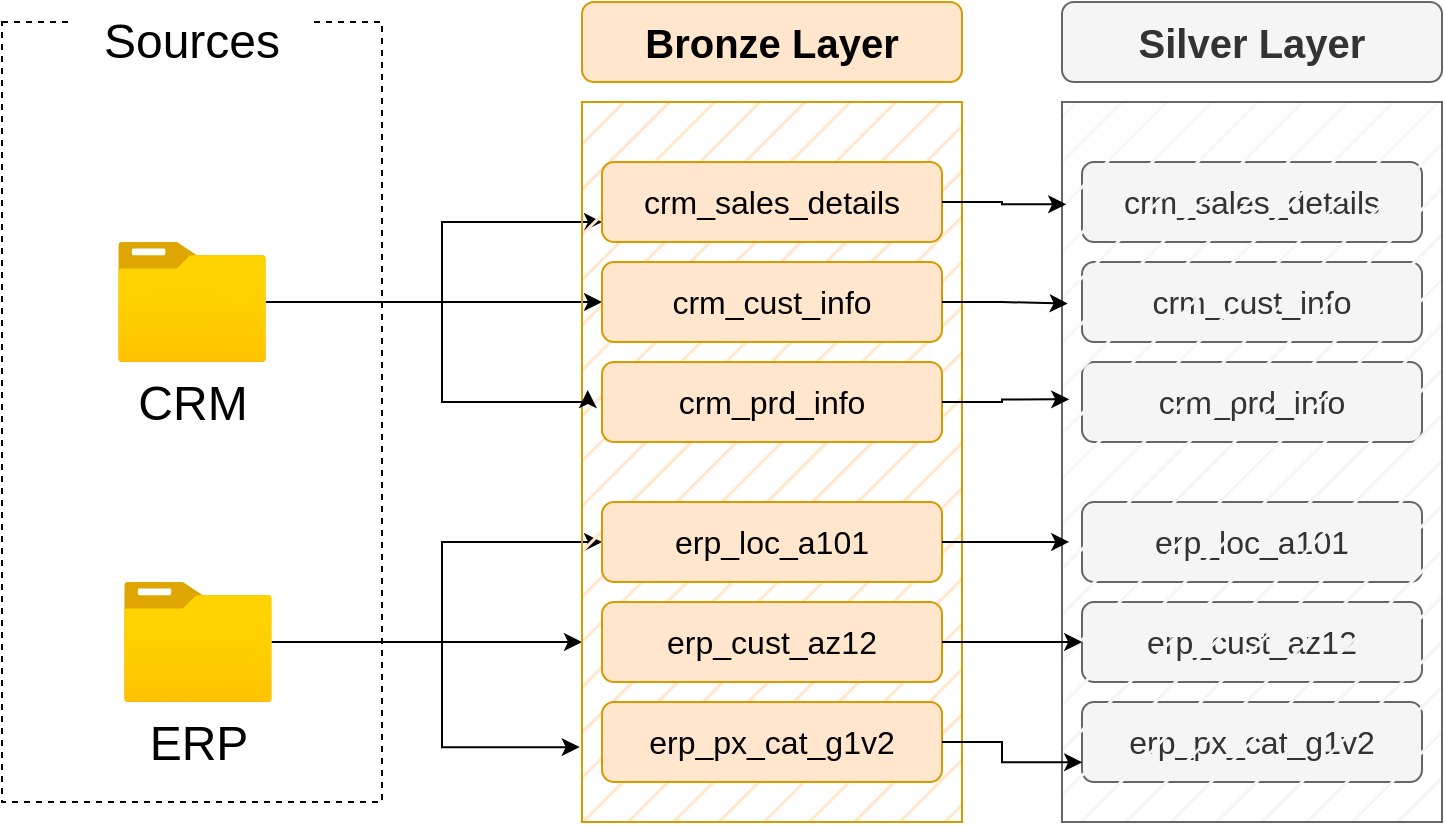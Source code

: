 <mxfile version="28.2.3">
  <diagram name="Page-1" id="GlQHMHKZQbSNpfvf66mj">
    <mxGraphModel dx="1042" dy="535" grid="1" gridSize="10" guides="1" tooltips="1" connect="1" arrows="1" fold="1" page="1" pageScale="1" pageWidth="827" pageHeight="1169" math="0" shadow="0">
      <root>
        <mxCell id="0" />
        <mxCell id="1" parent="0" />
        <mxCell id="z1C9xNttWJipa0ZgBpVq-1" value="" style="rounded=0;whiteSpace=wrap;html=1;fillColor=none;dashed=1;" parent="1" vertex="1">
          <mxGeometry x="50" y="90" width="190" height="390" as="geometry" />
        </mxCell>
        <mxCell id="z1C9xNttWJipa0ZgBpVq-2" value="Sources" style="rounded=1;whiteSpace=wrap;html=1;fontSize=24;strokeColor=none;" parent="1" vertex="1">
          <mxGeometry x="85" y="80" width="120" height="40" as="geometry" />
        </mxCell>
        <mxCell id="z1C9xNttWJipa0ZgBpVq-14" style="edgeStyle=orthogonalEdgeStyle;rounded=0;orthogonalLoop=1;jettySize=auto;html=1;" parent="1" source="z1C9xNttWJipa0ZgBpVq-3" target="z1C9xNttWJipa0ZgBpVq-10" edge="1">
          <mxGeometry relative="1" as="geometry" />
        </mxCell>
        <mxCell id="z1C9xNttWJipa0ZgBpVq-15" style="edgeStyle=orthogonalEdgeStyle;rounded=0;orthogonalLoop=1;jettySize=auto;html=1;entryX=0;entryY=0.75;entryDx=0;entryDy=0;" parent="1" source="z1C9xNttWJipa0ZgBpVq-3" target="z1C9xNttWJipa0ZgBpVq-8" edge="1">
          <mxGeometry relative="1" as="geometry">
            <Array as="points">
              <mxPoint x="270" y="230" />
              <mxPoint x="270" y="190" />
            </Array>
          </mxGeometry>
        </mxCell>
        <mxCell id="z1C9xNttWJipa0ZgBpVq-3" value="CRM" style="image;aspect=fixed;html=1;points=[];align=center;fontSize=24;image=img/lib/azure2/general/Folder_Blank.svg;" parent="1" vertex="1">
          <mxGeometry x="108.04" y="200" width="73.93" height="60" as="geometry" />
        </mxCell>
        <mxCell id="z1C9xNttWJipa0ZgBpVq-17" style="edgeStyle=orthogonalEdgeStyle;rounded=0;orthogonalLoop=1;jettySize=auto;html=1;entryX=0;entryY=0.75;entryDx=0;entryDy=0;" parent="1" source="z1C9xNttWJipa0ZgBpVq-4" target="z1C9xNttWJipa0ZgBpVq-5" edge="1">
          <mxGeometry relative="1" as="geometry" />
        </mxCell>
        <mxCell id="z1C9xNttWJipa0ZgBpVq-18" style="edgeStyle=orthogonalEdgeStyle;rounded=0;orthogonalLoop=1;jettySize=auto;html=1;entryX=0;entryY=0.5;entryDx=0;entryDy=0;" parent="1" source="z1C9xNttWJipa0ZgBpVq-4" target="z1C9xNttWJipa0ZgBpVq-11" edge="1">
          <mxGeometry relative="1" as="geometry">
            <Array as="points">
              <mxPoint x="270" y="400" />
              <mxPoint x="270" y="350" />
            </Array>
          </mxGeometry>
        </mxCell>
        <mxCell id="z1C9xNttWJipa0ZgBpVq-4" value="ERP" style="image;aspect=fixed;html=1;points=[];align=center;fontSize=24;image=img/lib/azure2/general/Folder_Blank.svg;" parent="1" vertex="1">
          <mxGeometry x="111" y="370" width="73.93" height="60" as="geometry" />
        </mxCell>
        <mxCell id="z1C9xNttWJipa0ZgBpVq-5" value="" style="rounded=0;whiteSpace=wrap;html=1;fillColor=#ffe6cc;strokeColor=#d79b00;fillStyle=hatch;" parent="1" vertex="1">
          <mxGeometry x="340" y="130" width="190" height="360" as="geometry" />
        </mxCell>
        <mxCell id="z1C9xNttWJipa0ZgBpVq-7" value="&lt;font style=&quot;font-size: 20px;&quot;&gt;Bronze Layer&lt;/font&gt;" style="rounded=1;whiteSpace=wrap;html=1;fillColor=#ffe6cc;strokeColor=#d79b00;gradientColor=none;fontStyle=1" parent="1" vertex="1">
          <mxGeometry x="340" y="80" width="190" height="40" as="geometry" />
        </mxCell>
        <mxCell id="z1C9xNttWJipa0ZgBpVq-8" value="&lt;font style=&quot;font-size: 16px;&quot;&gt;crm_sales_details&lt;/font&gt;" style="rounded=1;whiteSpace=wrap;html=1;fillColor=#ffe6cc;strokeColor=#d79b00;fontStyle=0" parent="1" vertex="1">
          <mxGeometry x="350" y="160" width="170" height="40" as="geometry" />
        </mxCell>
        <mxCell id="z1C9xNttWJipa0ZgBpVq-9" value="&lt;font style=&quot;font-size: 16px;&quot;&gt;crm_prd_info&lt;/font&gt;" style="rounded=1;whiteSpace=wrap;html=1;fillColor=#ffe6cc;strokeColor=#d79b00;fontStyle=0" parent="1" vertex="1">
          <mxGeometry x="350" y="260" width="170" height="40" as="geometry" />
        </mxCell>
        <mxCell id="z1C9xNttWJipa0ZgBpVq-10" value="&lt;font style=&quot;font-size: 16px;&quot;&gt;crm_cust_info&lt;/font&gt;" style="rounded=1;whiteSpace=wrap;html=1;fillColor=#ffe6cc;strokeColor=#d79b00;fontStyle=0" parent="1" vertex="1">
          <mxGeometry x="350" y="210" width="170" height="40" as="geometry" />
        </mxCell>
        <mxCell id="z1C9xNttWJipa0ZgBpVq-11" value="&lt;font style=&quot;font-size: 16px;&quot;&gt;erp_loc_a101&lt;/font&gt;" style="rounded=1;whiteSpace=wrap;html=1;fillColor=#ffe6cc;strokeColor=#d79b00;fontStyle=0" parent="1" vertex="1">
          <mxGeometry x="350" y="330" width="170" height="40" as="geometry" />
        </mxCell>
        <mxCell id="z1C9xNttWJipa0ZgBpVq-12" value="&lt;font style=&quot;font-size: 16px;&quot;&gt;erp_px_cat_g1v2&lt;/font&gt;" style="rounded=1;whiteSpace=wrap;html=1;fillColor=#ffe6cc;strokeColor=#d79b00;fontStyle=0" parent="1" vertex="1">
          <mxGeometry x="350" y="430" width="170" height="40" as="geometry" />
        </mxCell>
        <mxCell id="z1C9xNttWJipa0ZgBpVq-13" value="&lt;font style=&quot;font-size: 16px;&quot;&gt;erp_cust_az12&lt;/font&gt;" style="rounded=1;whiteSpace=wrap;html=1;fillColor=#ffe6cc;strokeColor=#d79b00;fontStyle=0" parent="1" vertex="1">
          <mxGeometry x="350" y="380" width="170" height="40" as="geometry" />
        </mxCell>
        <mxCell id="z1C9xNttWJipa0ZgBpVq-16" style="edgeStyle=orthogonalEdgeStyle;rounded=0;orthogonalLoop=1;jettySize=auto;html=1;entryX=0.015;entryY=0.4;entryDx=0;entryDy=0;entryPerimeter=0;" parent="1" source="z1C9xNttWJipa0ZgBpVq-3" target="z1C9xNttWJipa0ZgBpVq-5" edge="1">
          <mxGeometry relative="1" as="geometry">
            <Array as="points">
              <mxPoint x="270" y="230" />
              <mxPoint x="270" y="280" />
              <mxPoint x="343" y="280" />
            </Array>
          </mxGeometry>
        </mxCell>
        <mxCell id="z1C9xNttWJipa0ZgBpVq-21" style="edgeStyle=orthogonalEdgeStyle;rounded=0;orthogonalLoop=1;jettySize=auto;html=1;entryX=-0.006;entryY=0.896;entryDx=0;entryDy=0;entryPerimeter=0;" parent="1" source="z1C9xNttWJipa0ZgBpVq-4" target="z1C9xNttWJipa0ZgBpVq-5" edge="1">
          <mxGeometry relative="1" as="geometry">
            <Array as="points">
              <mxPoint x="270" y="400" />
              <mxPoint x="270" y="453" />
            </Array>
          </mxGeometry>
        </mxCell>
        <mxCell id="VRyX_9SaCpgKUKgdgU51-1" value="&lt;font style=&quot;font-size: 20px;&quot;&gt;Silver Layer&lt;/font&gt;" style="rounded=1;whiteSpace=wrap;html=1;fillColor=#f5f5f5;strokeColor=#666666;fontStyle=1;fontColor=#333333;" parent="1" vertex="1">
          <mxGeometry x="580" y="80" width="190" height="40" as="geometry" />
        </mxCell>
        <mxCell id="VRyX_9SaCpgKUKgdgU51-2" value="&lt;font style=&quot;font-size: 16px;&quot;&gt;crm_sales_details&lt;/font&gt;" style="rounded=1;whiteSpace=wrap;html=1;fillColor=#f5f5f5;strokeColor=#666666;fontStyle=0;fontColor=#333333;" parent="1" vertex="1">
          <mxGeometry x="590" y="160" width="170" height="40" as="geometry" />
        </mxCell>
        <mxCell id="VRyX_9SaCpgKUKgdgU51-3" value="&lt;font style=&quot;font-size: 16px;&quot;&gt;crm_prd_info&lt;/font&gt;" style="rounded=1;whiteSpace=wrap;html=1;fillColor=#f5f5f5;strokeColor=#666666;fontStyle=0;fontColor=#333333;" parent="1" vertex="1">
          <mxGeometry x="590" y="260" width="170" height="40" as="geometry" />
        </mxCell>
        <mxCell id="VRyX_9SaCpgKUKgdgU51-4" value="&lt;font style=&quot;font-size: 16px;&quot;&gt;crm_cust_info&lt;/font&gt;" style="rounded=1;whiteSpace=wrap;html=1;fillColor=#f5f5f5;strokeColor=#666666;fontStyle=0;fontColor=#333333;" parent="1" vertex="1">
          <mxGeometry x="590" y="210" width="170" height="40" as="geometry" />
        </mxCell>
        <mxCell id="VRyX_9SaCpgKUKgdgU51-5" value="&lt;font style=&quot;font-size: 16px;&quot;&gt;erp_loc_a101&lt;/font&gt;" style="rounded=1;whiteSpace=wrap;html=1;fillColor=#f5f5f5;strokeColor=#666666;fontStyle=0;fontColor=#333333;" parent="1" vertex="1">
          <mxGeometry x="590" y="330" width="170" height="40" as="geometry" />
        </mxCell>
        <mxCell id="VRyX_9SaCpgKUKgdgU51-6" value="&lt;font style=&quot;font-size: 16px;&quot;&gt;erp_px_cat_g1v2&lt;/font&gt;" style="rounded=1;whiteSpace=wrap;html=1;fillColor=#f5f5f5;strokeColor=#666666;fontStyle=0;fontColor=#333333;" parent="1" vertex="1">
          <mxGeometry x="590" y="430" width="170" height="40" as="geometry" />
        </mxCell>
        <mxCell id="VRyX_9SaCpgKUKgdgU51-7" value="&lt;font style=&quot;font-size: 16px;&quot;&gt;erp_cust_az12&lt;/font&gt;" style="rounded=1;whiteSpace=wrap;html=1;fillColor=#f5f5f5;strokeColor=#666666;fontStyle=0;fontColor=#333333;" parent="1" vertex="1">
          <mxGeometry x="590" y="380" width="170" height="40" as="geometry" />
        </mxCell>
        <mxCell id="VRyX_9SaCpgKUKgdgU51-8" value="" style="rounded=0;whiteSpace=wrap;html=1;fillColor=#f5f5f5;strokeColor=#666666;fillStyle=hatch;fontColor=#333333;" parent="1" vertex="1">
          <mxGeometry x="580" y="130" width="190" height="360" as="geometry" />
        </mxCell>
        <mxCell id="VRyX_9SaCpgKUKgdgU51-11" style="edgeStyle=orthogonalEdgeStyle;rounded=0;orthogonalLoop=1;jettySize=auto;html=1;entryX=0.011;entryY=0.142;entryDx=0;entryDy=0;entryPerimeter=0;" parent="1" source="z1C9xNttWJipa0ZgBpVq-8" target="VRyX_9SaCpgKUKgdgU51-8" edge="1">
          <mxGeometry relative="1" as="geometry" />
        </mxCell>
        <mxCell id="VRyX_9SaCpgKUKgdgU51-12" style="edgeStyle=orthogonalEdgeStyle;rounded=0;orthogonalLoop=1;jettySize=auto;html=1;entryX=0.015;entryY=0.28;entryDx=0;entryDy=0;entryPerimeter=0;" parent="1" source="z1C9xNttWJipa0ZgBpVq-10" target="VRyX_9SaCpgKUKgdgU51-8" edge="1">
          <mxGeometry relative="1" as="geometry" />
        </mxCell>
        <mxCell id="VRyX_9SaCpgKUKgdgU51-13" style="edgeStyle=orthogonalEdgeStyle;rounded=0;orthogonalLoop=1;jettySize=auto;html=1;entryX=0.019;entryY=0.413;entryDx=0;entryDy=0;entryPerimeter=0;" parent="1" source="z1C9xNttWJipa0ZgBpVq-9" target="VRyX_9SaCpgKUKgdgU51-8" edge="1">
          <mxGeometry relative="1" as="geometry" />
        </mxCell>
        <mxCell id="VRyX_9SaCpgKUKgdgU51-14" style="edgeStyle=orthogonalEdgeStyle;rounded=0;orthogonalLoop=1;jettySize=auto;html=1;entryX=0.019;entryY=0.611;entryDx=0;entryDy=0;entryPerimeter=0;" parent="1" source="z1C9xNttWJipa0ZgBpVq-11" target="VRyX_9SaCpgKUKgdgU51-8" edge="1">
          <mxGeometry relative="1" as="geometry" />
        </mxCell>
        <mxCell id="VRyX_9SaCpgKUKgdgU51-15" style="edgeStyle=orthogonalEdgeStyle;rounded=0;orthogonalLoop=1;jettySize=auto;html=1;entryX=0.053;entryY=0.75;entryDx=0;entryDy=0;entryPerimeter=0;" parent="1" source="z1C9xNttWJipa0ZgBpVq-13" target="VRyX_9SaCpgKUKgdgU51-8" edge="1">
          <mxGeometry relative="1" as="geometry" />
        </mxCell>
        <mxCell id="VRyX_9SaCpgKUKgdgU51-16" style="edgeStyle=orthogonalEdgeStyle;rounded=0;orthogonalLoop=1;jettySize=auto;html=1;entryX=0.053;entryY=0.917;entryDx=0;entryDy=0;entryPerimeter=0;" parent="1" source="z1C9xNttWJipa0ZgBpVq-12" target="VRyX_9SaCpgKUKgdgU51-8" edge="1">
          <mxGeometry relative="1" as="geometry" />
        </mxCell>
      </root>
    </mxGraphModel>
  </diagram>
</mxfile>
